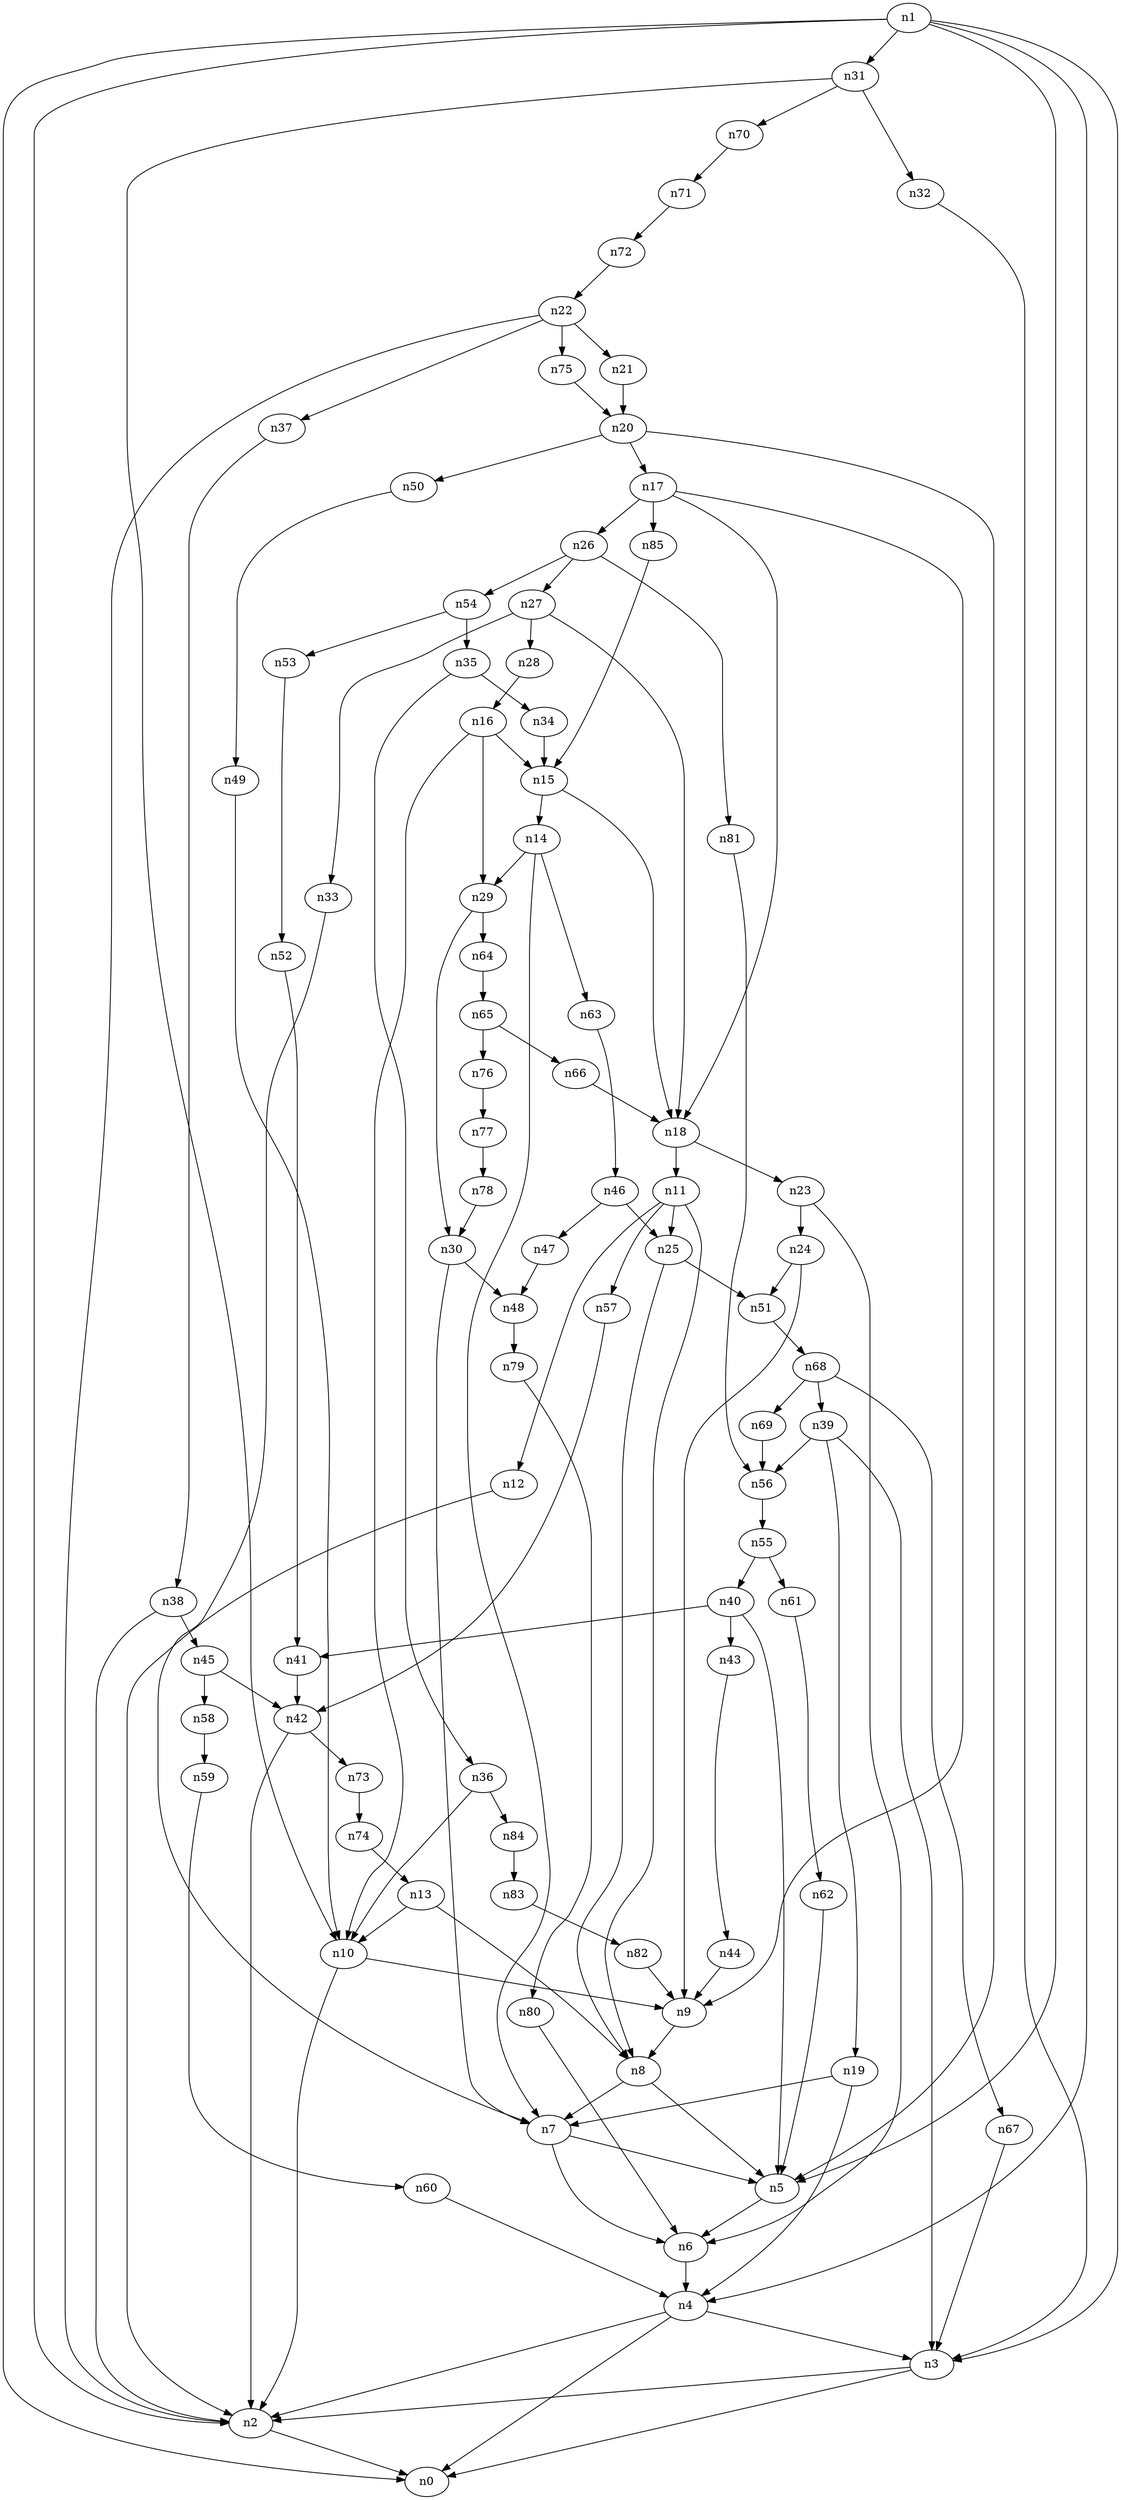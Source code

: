 digraph G {
	n1 -> n0	 [_graphml_id=e0];
	n1 -> n2	 [_graphml_id=e1];
	n1 -> n3	 [_graphml_id=e6];
	n1 -> n4	 [_graphml_id=e9];
	n1 -> n5	 [_graphml_id=e10];
	n1 -> n31	 [_graphml_id=e51];
	n2 -> n0	 [_graphml_id=e5];
	n3 -> n0	 [_graphml_id=e8];
	n3 -> n2	 [_graphml_id=e2];
	n4 -> n0	 [_graphml_id=e4];
	n4 -> n2	 [_graphml_id=e7];
	n4 -> n3	 [_graphml_id=e3];
	n5 -> n6	 [_graphml_id=e11];
	n6 -> n4	 [_graphml_id=e12];
	n7 -> n5	 [_graphml_id=e13];
	n7 -> n6	 [_graphml_id=e14];
	n8 -> n5	 [_graphml_id=e15];
	n8 -> n7	 [_graphml_id=e24];
	n9 -> n8	 [_graphml_id=e16];
	n10 -> n2	 [_graphml_id=e18];
	n10 -> n9	 [_graphml_id=e17];
	n11 -> n8	 [_graphml_id=e19];
	n11 -> n12	 [_graphml_id=e20];
	n11 -> n25	 [_graphml_id=e42];
	n11 -> n57	 [_graphml_id=e94];
	n12 -> n2	 [_graphml_id=e21];
	n13 -> n8	 [_graphml_id=e22];
	n13 -> n10	 [_graphml_id=e23];
	n14 -> n7	 [_graphml_id=e25];
	n14 -> n29	 [_graphml_id=e48];
	n14 -> n63	 [_graphml_id=e103];
	n15 -> n14	 [_graphml_id=e26];
	n15 -> n18	 [_graphml_id=e31];
	n16 -> n10	 [_graphml_id=e28];
	n16 -> n15	 [_graphml_id=e27];
	n16 -> n29	 [_graphml_id=e114];
	n17 -> n9	 [_graphml_id=e29];
	n17 -> n18	 [_graphml_id=e30];
	n17 -> n26	 [_graphml_id=e44];
	n17 -> n85	 [_graphml_id=e139];
	n18 -> n11	 [_graphml_id=e43];
	n18 -> n23	 [_graphml_id=e38];
	n19 -> n4	 [_graphml_id=e33];
	n19 -> n7	 [_graphml_id=e32];
	n20 -> n5	 [_graphml_id=e34];
	n20 -> n17	 [_graphml_id=e75];
	n20 -> n50	 [_graphml_id=e82];
	n21 -> n20	 [_graphml_id=e35];
	n22 -> n2	 [_graphml_id=e37];
	n22 -> n21	 [_graphml_id=e36];
	n22 -> n37	 [_graphml_id=e60];
	n22 -> n75	 [_graphml_id=e122];
	n23 -> n6	 [_graphml_id=e65];
	n23 -> n24	 [_graphml_id=e39];
	n24 -> n9	 [_graphml_id=e40];
	n24 -> n51	 [_graphml_id=e84];
	n25 -> n8	 [_graphml_id=e41];
	n25 -> n51	 [_graphml_id=e83];
	n26 -> n27	 [_graphml_id=e45];
	n26 -> n54	 [_graphml_id=e89];
	n26 -> n81	 [_graphml_id=e132];
	n27 -> n18	 [_graphml_id=e85];
	n27 -> n28	 [_graphml_id=e46];
	n27 -> n33	 [_graphml_id=e55];
	n28 -> n16	 [_graphml_id=e47];
	n29 -> n30	 [_graphml_id=e49];
	n29 -> n64	 [_graphml_id=e105];
	n30 -> n7	 [_graphml_id=e50];
	n30 -> n48	 [_graphml_id=e79];
	n31 -> n10	 [_graphml_id=e95];
	n31 -> n32	 [_graphml_id=e52];
	n31 -> n70	 [_graphml_id=e115];
	n32 -> n3	 [_graphml_id=e53];
	n33 -> n7	 [_graphml_id=e54];
	n34 -> n15	 [_graphml_id=e56];
	n35 -> n34	 [_graphml_id=e57];
	n35 -> n36	 [_graphml_id=e58];
	n36 -> n10	 [_graphml_id=e59];
	n36 -> n84	 [_graphml_id=e138];
	n37 -> n38	 [_graphml_id=e61];
	n38 -> n2	 [_graphml_id=e62];
	n38 -> n45	 [_graphml_id=e74];
	n39 -> n3	 [_graphml_id=e64];
	n39 -> n19	 [_graphml_id=e63];
	n39 -> n56	 [_graphml_id=e92];
	n40 -> n5	 [_graphml_id=e66];
	n40 -> n41	 [_graphml_id=e67];
	n40 -> n43	 [_graphml_id=e70];
	n41 -> n42	 [_graphml_id=e68];
	n42 -> n2	 [_graphml_id=e69];
	n42 -> n73	 [_graphml_id=e119];
	n43 -> n44	 [_graphml_id=e71];
	n44 -> n9	 [_graphml_id=e72];
	n45 -> n42	 [_graphml_id=e73];
	n45 -> n58	 [_graphml_id=e96];
	n46 -> n25	 [_graphml_id=e76];
	n46 -> n47	 [_graphml_id=e77];
	n47 -> n48	 [_graphml_id=e78];
	n48 -> n79	 [_graphml_id=e129];
	n49 -> n10	 [_graphml_id=e80];
	n50 -> n49	 [_graphml_id=e81];
	n51 -> n68	 [_graphml_id=e134];
	n52 -> n41	 [_graphml_id=e86];
	n53 -> n52	 [_graphml_id=e87];
	n54 -> n35	 [_graphml_id=e124];
	n54 -> n53	 [_graphml_id=e88];
	n55 -> n40	 [_graphml_id=e90];
	n55 -> n61	 [_graphml_id=e100];
	n56 -> n55	 [_graphml_id=e91];
	n57 -> n42	 [_graphml_id=e93];
	n58 -> n59	 [_graphml_id=e97];
	n59 -> n60	 [_graphml_id=e98];
	n60 -> n4	 [_graphml_id=e99];
	n61 -> n62	 [_graphml_id=e101];
	n62 -> n5	 [_graphml_id=e102];
	n63 -> n46	 [_graphml_id=e104];
	n64 -> n65	 [_graphml_id=e106];
	n65 -> n66	 [_graphml_id=e107];
	n65 -> n76	 [_graphml_id=e125];
	n66 -> n18	 [_graphml_id=e108];
	n67 -> n3	 [_graphml_id=e109];
	n68 -> n39	 [_graphml_id=e111];
	n68 -> n67	 [_graphml_id=e110];
	n68 -> n69	 [_graphml_id=e113];
	n69 -> n56	 [_graphml_id=e112];
	n70 -> n71	 [_graphml_id=e116];
	n71 -> n72	 [_graphml_id=e117];
	n72 -> n22	 [_graphml_id=e118];
	n73 -> n74	 [_graphml_id=e120];
	n74 -> n13	 [_graphml_id=e121];
	n75 -> n20	 [_graphml_id=e123];
	n76 -> n77	 [_graphml_id=e126];
	n77 -> n78	 [_graphml_id=e127];
	n78 -> n30	 [_graphml_id=e128];
	n79 -> n80	 [_graphml_id=e130];
	n80 -> n6	 [_graphml_id=e131];
	n81 -> n56	 [_graphml_id=e133];
	n82 -> n9	 [_graphml_id=e135];
	n83 -> n82	 [_graphml_id=e136];
	n84 -> n83	 [_graphml_id=e137];
	n85 -> n15	 [_graphml_id=e140];
}
